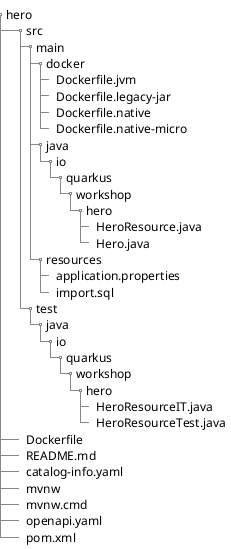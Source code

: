 @startsalt
{
{
T
hero
++  src
+++  main
++++  docker
+++++  Dockerfile.jvm
+++++  Dockerfile.legacy-jar
+++++  Dockerfile.native
+++++  Dockerfile.native-micro
++++  java
+++++  io
++++++  quarkus
+++++++  workshop
++++++++  hero
+++++++++  HeroResource.java
+++++++++  Hero.java
++++  resources
+++++  application.properties
+++++  import.sql
+++  test
++++  java
+++++  io
++++++  quarkus
+++++++  workshop
++++++++  hero
+++++++++  HeroResourceIT.java
+++++++++  HeroResourceTest.java
++ Dockerfile
++ README.md
++ catalog-info.yaml
++ mvnw
++ mvnw.cmd
++ openapi.yaml
++ pom.xml
}
}
@endsalt